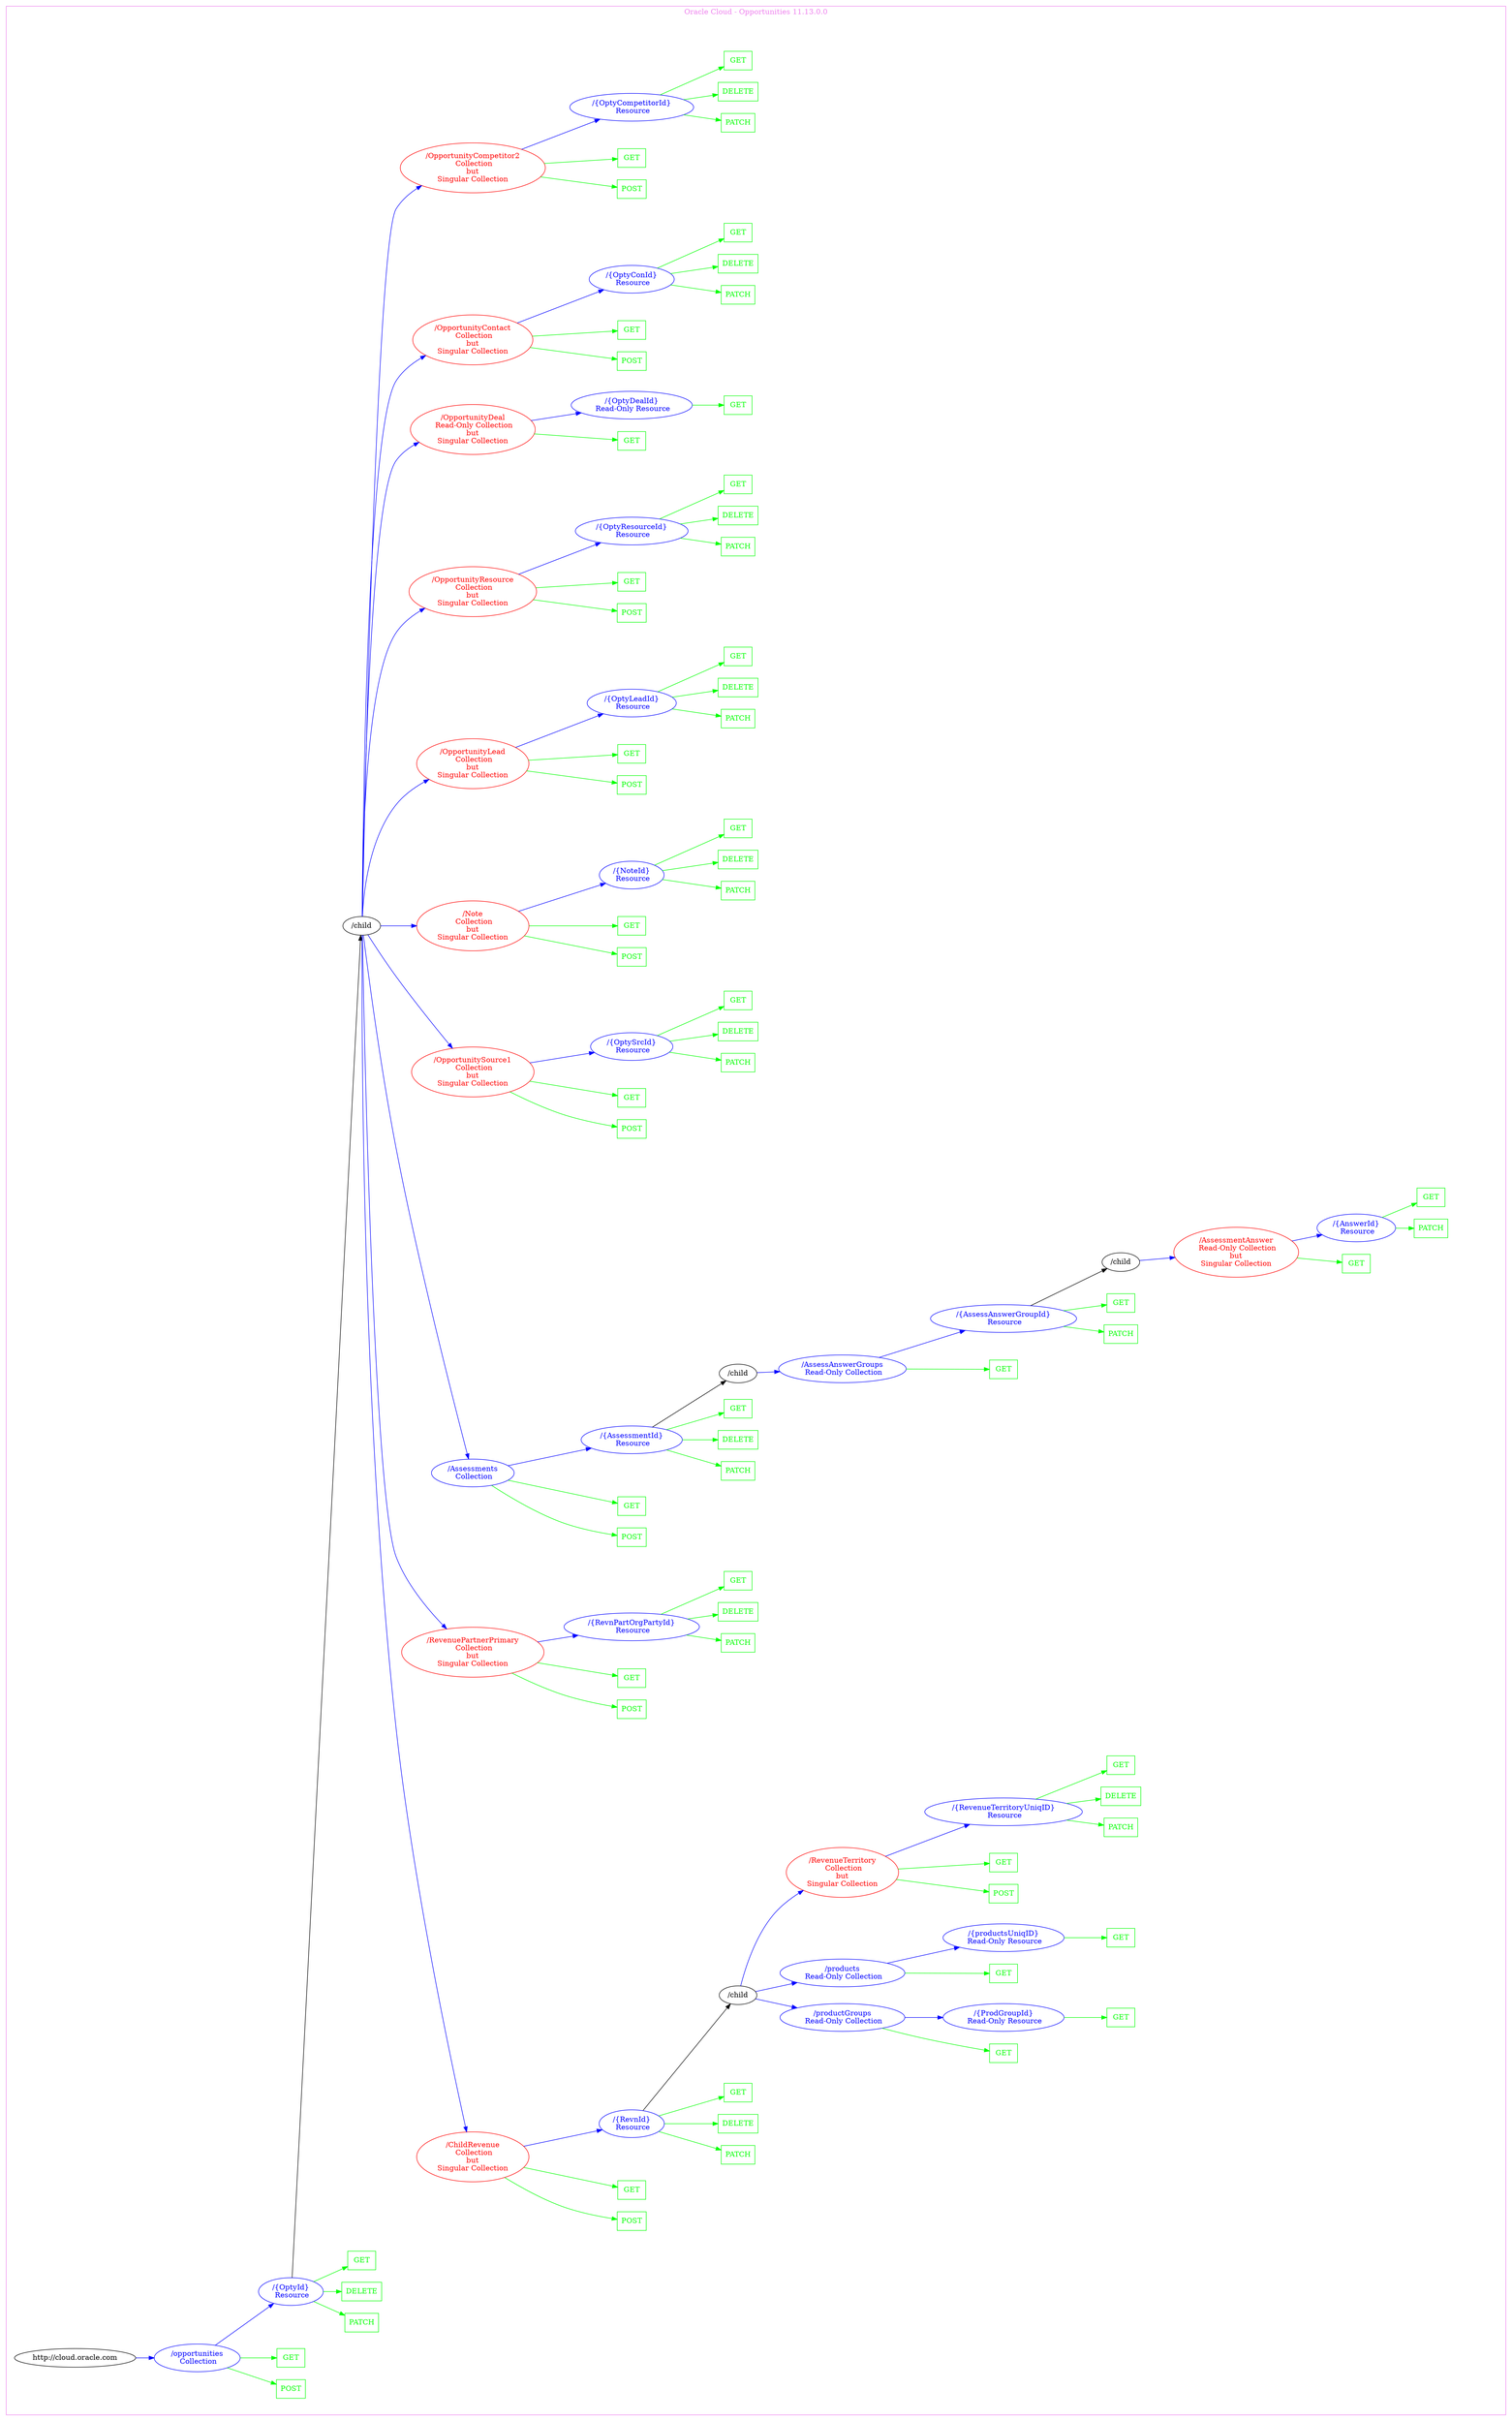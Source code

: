 digraph Cloud_Computing_REST_API {
rankdir="LR";
subgraph cluster_0 {
label="Oracle Cloud - Opportunities 11.13.0.0"
color=violet
fontcolor=violet
subgraph cluster_1 {
label=""
color=white
fontcolor=white
node1 [label="http://cloud.oracle.com", shape="ellipse", color="black", fontcolor="black"]
node1 -> node2 [color="blue", fontcolor="blue"]
subgraph cluster_2 {
label=""
color=white
fontcolor=white
node2 [label="/opportunities\n Collection", shape="ellipse", color="blue", fontcolor="blue"]
node2 -> node3 [color="green", fontcolor="green"]
subgraph cluster_3 {
label=""
color=white
fontcolor=white
node3 [label="POST", shape="box", color="green", fontcolor="green"]
}
node2 -> node4 [color="green", fontcolor="green"]
subgraph cluster_4 {
label=""
color=white
fontcolor=white
node4 [label="GET", shape="box", color="green", fontcolor="green"]
}
node2 -> node5 [color="blue", fontcolor="blue"]
subgraph cluster_5 {
label=""
color=white
fontcolor=white
node5 [label="/{OptyId}\n Resource", shape="ellipse", color="blue", fontcolor="blue"]
node5 -> node6 [color="green", fontcolor="green"]
subgraph cluster_6 {
label=""
color=white
fontcolor=white
node6 [label="PATCH", shape="box", color="green", fontcolor="green"]
}
node5 -> node7 [color="green", fontcolor="green"]
subgraph cluster_7 {
label=""
color=white
fontcolor=white
node7 [label="DELETE", shape="box", color="green", fontcolor="green"]
}
node5 -> node8 [color="green", fontcolor="green"]
subgraph cluster_8 {
label=""
color=white
fontcolor=white
node8 [label="GET", shape="box", color="green", fontcolor="green"]
}
node5 -> node9 [color="black", fontcolor="black"]
subgraph cluster_9 {
label=""
color=white
fontcolor=white
node9 [label="/child", shape="ellipse", color="black", fontcolor="black"]
node9 -> node10 [color="blue", fontcolor="blue"]
subgraph cluster_10 {
label=""
color=white
fontcolor=white
node10 [label="/ChildRevenue\n Collection\nbut\nSingular Collection", shape="ellipse", color="red", fontcolor="red"]
node10 -> node11 [color="green", fontcolor="green"]
subgraph cluster_11 {
label=""
color=white
fontcolor=white
node11 [label="POST", shape="box", color="green", fontcolor="green"]
}
node10 -> node12 [color="green", fontcolor="green"]
subgraph cluster_12 {
label=""
color=white
fontcolor=white
node12 [label="GET", shape="box", color="green", fontcolor="green"]
}
node10 -> node13 [color="blue", fontcolor="blue"]
subgraph cluster_13 {
label=""
color=white
fontcolor=white
node13 [label="/{RevnId}\n Resource", shape="ellipse", color="blue", fontcolor="blue"]
node13 -> node14 [color="green", fontcolor="green"]
subgraph cluster_14 {
label=""
color=white
fontcolor=white
node14 [label="PATCH", shape="box", color="green", fontcolor="green"]
}
node13 -> node15 [color="green", fontcolor="green"]
subgraph cluster_15 {
label=""
color=white
fontcolor=white
node15 [label="DELETE", shape="box", color="green", fontcolor="green"]
}
node13 -> node16 [color="green", fontcolor="green"]
subgraph cluster_16 {
label=""
color=white
fontcolor=white
node16 [label="GET", shape="box", color="green", fontcolor="green"]
}
node13 -> node17 [color="black", fontcolor="black"]
subgraph cluster_17 {
label=""
color=white
fontcolor=white
node17 [label="/child", shape="ellipse", color="black", fontcolor="black"]
node17 -> node18 [color="blue", fontcolor="blue"]
subgraph cluster_18 {
label=""
color=white
fontcolor=white
node18 [label="/productGroups\n Read-Only Collection", shape="ellipse", color="blue", fontcolor="blue"]
node18 -> node19 [color="green", fontcolor="green"]
subgraph cluster_19 {
label=""
color=white
fontcolor=white
node19 [label="GET", shape="box", color="green", fontcolor="green"]
}
node18 -> node20 [color="blue", fontcolor="blue"]
subgraph cluster_20 {
label=""
color=white
fontcolor=white
node20 [label="/{ProdGroupId}\n Read-Only Resource", shape="ellipse", color="blue", fontcolor="blue"]
node20 -> node21 [color="green", fontcolor="green"]
subgraph cluster_21 {
label=""
color=white
fontcolor=white
node21 [label="GET", shape="box", color="green", fontcolor="green"]
}
}
}
node17 -> node22 [color="blue", fontcolor="blue"]
subgraph cluster_22 {
label=""
color=white
fontcolor=white
node22 [label="/products\n Read-Only Collection", shape="ellipse", color="blue", fontcolor="blue"]
node22 -> node23 [color="green", fontcolor="green"]
subgraph cluster_23 {
label=""
color=white
fontcolor=white
node23 [label="GET", shape="box", color="green", fontcolor="green"]
}
node22 -> node24 [color="blue", fontcolor="blue"]
subgraph cluster_24 {
label=""
color=white
fontcolor=white
node24 [label="/{productsUniqID}\n Read-Only Resource", shape="ellipse", color="blue", fontcolor="blue"]
node24 -> node25 [color="green", fontcolor="green"]
subgraph cluster_25 {
label=""
color=white
fontcolor=white
node25 [label="GET", shape="box", color="green", fontcolor="green"]
}
}
}
node17 -> node26 [color="blue", fontcolor="blue"]
subgraph cluster_26 {
label=""
color=white
fontcolor=white
node26 [label="/RevenueTerritory\n Collection\nbut\nSingular Collection", shape="ellipse", color="red", fontcolor="red"]
node26 -> node27 [color="green", fontcolor="green"]
subgraph cluster_27 {
label=""
color=white
fontcolor=white
node27 [label="POST", shape="box", color="green", fontcolor="green"]
}
node26 -> node28 [color="green", fontcolor="green"]
subgraph cluster_28 {
label=""
color=white
fontcolor=white
node28 [label="GET", shape="box", color="green", fontcolor="green"]
}
node26 -> node29 [color="blue", fontcolor="blue"]
subgraph cluster_29 {
label=""
color=white
fontcolor=white
node29 [label="/{RevenueTerritoryUniqID}\n Resource", shape="ellipse", color="blue", fontcolor="blue"]
node29 -> node30 [color="green", fontcolor="green"]
subgraph cluster_30 {
label=""
color=white
fontcolor=white
node30 [label="PATCH", shape="box", color="green", fontcolor="green"]
}
node29 -> node31 [color="green", fontcolor="green"]
subgraph cluster_31 {
label=""
color=white
fontcolor=white
node31 [label="DELETE", shape="box", color="green", fontcolor="green"]
}
node29 -> node32 [color="green", fontcolor="green"]
subgraph cluster_32 {
label=""
color=white
fontcolor=white
node32 [label="GET", shape="box", color="green", fontcolor="green"]
}
}
}
}
}
}
node9 -> node33 [color="blue", fontcolor="blue"]
subgraph cluster_33 {
label=""
color=white
fontcolor=white
node33 [label="/RevenuePartnerPrimary\n Collection\nbut\nSingular Collection", shape="ellipse", color="red", fontcolor="red"]
node33 -> node34 [color="green", fontcolor="green"]
subgraph cluster_34 {
label=""
color=white
fontcolor=white
node34 [label="POST", shape="box", color="green", fontcolor="green"]
}
node33 -> node35 [color="green", fontcolor="green"]
subgraph cluster_35 {
label=""
color=white
fontcolor=white
node35 [label="GET", shape="box", color="green", fontcolor="green"]
}
node33 -> node36 [color="blue", fontcolor="blue"]
subgraph cluster_36 {
label=""
color=white
fontcolor=white
node36 [label="/{RevnPartOrgPartyId}\n Resource", shape="ellipse", color="blue", fontcolor="blue"]
node36 -> node37 [color="green", fontcolor="green"]
subgraph cluster_37 {
label=""
color=white
fontcolor=white
node37 [label="PATCH", shape="box", color="green", fontcolor="green"]
}
node36 -> node38 [color="green", fontcolor="green"]
subgraph cluster_38 {
label=""
color=white
fontcolor=white
node38 [label="DELETE", shape="box", color="green", fontcolor="green"]
}
node36 -> node39 [color="green", fontcolor="green"]
subgraph cluster_39 {
label=""
color=white
fontcolor=white
node39 [label="GET", shape="box", color="green", fontcolor="green"]
}
}
}
node9 -> node40 [color="blue", fontcolor="blue"]
subgraph cluster_40 {
label=""
color=white
fontcolor=white
node40 [label="/Assessments\n Collection", shape="ellipse", color="blue", fontcolor="blue"]
node40 -> node41 [color="green", fontcolor="green"]
subgraph cluster_41 {
label=""
color=white
fontcolor=white
node41 [label="POST", shape="box", color="green", fontcolor="green"]
}
node40 -> node42 [color="green", fontcolor="green"]
subgraph cluster_42 {
label=""
color=white
fontcolor=white
node42 [label="GET", shape="box", color="green", fontcolor="green"]
}
node40 -> node43 [color="blue", fontcolor="blue"]
subgraph cluster_43 {
label=""
color=white
fontcolor=white
node43 [label="/{AssessmentId}\n Resource", shape="ellipse", color="blue", fontcolor="blue"]
node43 -> node44 [color="green", fontcolor="green"]
subgraph cluster_44 {
label=""
color=white
fontcolor=white
node44 [label="PATCH", shape="box", color="green", fontcolor="green"]
}
node43 -> node45 [color="green", fontcolor="green"]
subgraph cluster_45 {
label=""
color=white
fontcolor=white
node45 [label="DELETE", shape="box", color="green", fontcolor="green"]
}
node43 -> node46 [color="green", fontcolor="green"]
subgraph cluster_46 {
label=""
color=white
fontcolor=white
node46 [label="GET", shape="box", color="green", fontcolor="green"]
}
node43 -> node47 [color="black", fontcolor="black"]
subgraph cluster_47 {
label=""
color=white
fontcolor=white
node47 [label="/child", shape="ellipse", color="black", fontcolor="black"]
node47 -> node48 [color="blue", fontcolor="blue"]
subgraph cluster_48 {
label=""
color=white
fontcolor=white
node48 [label="/AssessAnswerGroups\n Read-Only Collection", shape="ellipse", color="blue", fontcolor="blue"]
node48 -> node49 [color="green", fontcolor="green"]
subgraph cluster_49 {
label=""
color=white
fontcolor=white
node49 [label="GET", shape="box", color="green", fontcolor="green"]
}
node48 -> node50 [color="blue", fontcolor="blue"]
subgraph cluster_50 {
label=""
color=white
fontcolor=white
node50 [label="/{AssessAnswerGroupId}\n Resource", shape="ellipse", color="blue", fontcolor="blue"]
node50 -> node51 [color="green", fontcolor="green"]
subgraph cluster_51 {
label=""
color=white
fontcolor=white
node51 [label="PATCH", shape="box", color="green", fontcolor="green"]
}
node50 -> node52 [color="green", fontcolor="green"]
subgraph cluster_52 {
label=""
color=white
fontcolor=white
node52 [label="GET", shape="box", color="green", fontcolor="green"]
}
node50 -> node53 [color="black", fontcolor="black"]
subgraph cluster_53 {
label=""
color=white
fontcolor=white
node53 [label="/child", shape="ellipse", color="black", fontcolor="black"]
node53 -> node54 [color="blue", fontcolor="blue"]
subgraph cluster_54 {
label=""
color=white
fontcolor=white
node54 [label="/AssessmentAnswer\n Read-Only Collection\nbut\nSingular Collection", shape="ellipse", color="red", fontcolor="red"]
node54 -> node55 [color="green", fontcolor="green"]
subgraph cluster_55 {
label=""
color=white
fontcolor=white
node55 [label="GET", shape="box", color="green", fontcolor="green"]
}
node54 -> node56 [color="blue", fontcolor="blue"]
subgraph cluster_56 {
label=""
color=white
fontcolor=white
node56 [label="/{AnswerId}\n Resource", shape="ellipse", color="blue", fontcolor="blue"]
node56 -> node57 [color="green", fontcolor="green"]
subgraph cluster_57 {
label=""
color=white
fontcolor=white
node57 [label="PATCH", shape="box", color="green", fontcolor="green"]
}
node56 -> node58 [color="green", fontcolor="green"]
subgraph cluster_58 {
label=""
color=white
fontcolor=white
node58 [label="GET", shape="box", color="green", fontcolor="green"]
}
}
}
}
}
}
}
}
}
node9 -> node59 [color="blue", fontcolor="blue"]
subgraph cluster_59 {
label=""
color=white
fontcolor=white
node59 [label="/OpportunitySource1\n Collection\nbut\nSingular Collection", shape="ellipse", color="red", fontcolor="red"]
node59 -> node60 [color="green", fontcolor="green"]
subgraph cluster_60 {
label=""
color=white
fontcolor=white
node60 [label="POST", shape="box", color="green", fontcolor="green"]
}
node59 -> node61 [color="green", fontcolor="green"]
subgraph cluster_61 {
label=""
color=white
fontcolor=white
node61 [label="GET", shape="box", color="green", fontcolor="green"]
}
node59 -> node62 [color="blue", fontcolor="blue"]
subgraph cluster_62 {
label=""
color=white
fontcolor=white
node62 [label="/{OptySrcId}\n Resource", shape="ellipse", color="blue", fontcolor="blue"]
node62 -> node63 [color="green", fontcolor="green"]
subgraph cluster_63 {
label=""
color=white
fontcolor=white
node63 [label="PATCH", shape="box", color="green", fontcolor="green"]
}
node62 -> node64 [color="green", fontcolor="green"]
subgraph cluster_64 {
label=""
color=white
fontcolor=white
node64 [label="DELETE", shape="box", color="green", fontcolor="green"]
}
node62 -> node65 [color="green", fontcolor="green"]
subgraph cluster_65 {
label=""
color=white
fontcolor=white
node65 [label="GET", shape="box", color="green", fontcolor="green"]
}
}
}
node9 -> node66 [color="blue", fontcolor="blue"]
subgraph cluster_66 {
label=""
color=white
fontcolor=white
node66 [label="/Note\n Collection\nbut\nSingular Collection", shape="ellipse", color="red", fontcolor="red"]
node66 -> node67 [color="green", fontcolor="green"]
subgraph cluster_67 {
label=""
color=white
fontcolor=white
node67 [label="POST", shape="box", color="green", fontcolor="green"]
}
node66 -> node68 [color="green", fontcolor="green"]
subgraph cluster_68 {
label=""
color=white
fontcolor=white
node68 [label="GET", shape="box", color="green", fontcolor="green"]
}
node66 -> node69 [color="blue", fontcolor="blue"]
subgraph cluster_69 {
label=""
color=white
fontcolor=white
node69 [label="/{NoteId}\n Resource", shape="ellipse", color="blue", fontcolor="blue"]
node69 -> node70 [color="green", fontcolor="green"]
subgraph cluster_70 {
label=""
color=white
fontcolor=white
node70 [label="PATCH", shape="box", color="green", fontcolor="green"]
}
node69 -> node71 [color="green", fontcolor="green"]
subgraph cluster_71 {
label=""
color=white
fontcolor=white
node71 [label="DELETE", shape="box", color="green", fontcolor="green"]
}
node69 -> node72 [color="green", fontcolor="green"]
subgraph cluster_72 {
label=""
color=white
fontcolor=white
node72 [label="GET", shape="box", color="green", fontcolor="green"]
}
}
}
node9 -> node73 [color="blue", fontcolor="blue"]
subgraph cluster_73 {
label=""
color=white
fontcolor=white
node73 [label="/OpportunityLead\n Collection\nbut\nSingular Collection", shape="ellipse", color="red", fontcolor="red"]
node73 -> node74 [color="green", fontcolor="green"]
subgraph cluster_74 {
label=""
color=white
fontcolor=white
node74 [label="POST", shape="box", color="green", fontcolor="green"]
}
node73 -> node75 [color="green", fontcolor="green"]
subgraph cluster_75 {
label=""
color=white
fontcolor=white
node75 [label="GET", shape="box", color="green", fontcolor="green"]
}
node73 -> node76 [color="blue", fontcolor="blue"]
subgraph cluster_76 {
label=""
color=white
fontcolor=white
node76 [label="/{OptyLeadId}\n Resource", shape="ellipse", color="blue", fontcolor="blue"]
node76 -> node77 [color="green", fontcolor="green"]
subgraph cluster_77 {
label=""
color=white
fontcolor=white
node77 [label="PATCH", shape="box", color="green", fontcolor="green"]
}
node76 -> node78 [color="green", fontcolor="green"]
subgraph cluster_78 {
label=""
color=white
fontcolor=white
node78 [label="DELETE", shape="box", color="green", fontcolor="green"]
}
node76 -> node79 [color="green", fontcolor="green"]
subgraph cluster_79 {
label=""
color=white
fontcolor=white
node79 [label="GET", shape="box", color="green", fontcolor="green"]
}
}
}
node9 -> node80 [color="blue", fontcolor="blue"]
subgraph cluster_80 {
label=""
color=white
fontcolor=white
node80 [label="/OpportunityResource\n Collection\nbut\nSingular Collection", shape="ellipse", color="red", fontcolor="red"]
node80 -> node81 [color="green", fontcolor="green"]
subgraph cluster_81 {
label=""
color=white
fontcolor=white
node81 [label="POST", shape="box", color="green", fontcolor="green"]
}
node80 -> node82 [color="green", fontcolor="green"]
subgraph cluster_82 {
label=""
color=white
fontcolor=white
node82 [label="GET", shape="box", color="green", fontcolor="green"]
}
node80 -> node83 [color="blue", fontcolor="blue"]
subgraph cluster_83 {
label=""
color=white
fontcolor=white
node83 [label="/{OptyResourceId}\n Resource", shape="ellipse", color="blue", fontcolor="blue"]
node83 -> node84 [color="green", fontcolor="green"]
subgraph cluster_84 {
label=""
color=white
fontcolor=white
node84 [label="PATCH", shape="box", color="green", fontcolor="green"]
}
node83 -> node85 [color="green", fontcolor="green"]
subgraph cluster_85 {
label=""
color=white
fontcolor=white
node85 [label="DELETE", shape="box", color="green", fontcolor="green"]
}
node83 -> node86 [color="green", fontcolor="green"]
subgraph cluster_86 {
label=""
color=white
fontcolor=white
node86 [label="GET", shape="box", color="green", fontcolor="green"]
}
}
}
node9 -> node87 [color="blue", fontcolor="blue"]
subgraph cluster_87 {
label=""
color=white
fontcolor=white
node87 [label="/OpportunityDeal\n Read-Only Collection\nbut\nSingular Collection", shape="ellipse", color="red", fontcolor="red"]
node87 -> node88 [color="green", fontcolor="green"]
subgraph cluster_88 {
label=""
color=white
fontcolor=white
node88 [label="GET", shape="box", color="green", fontcolor="green"]
}
node87 -> node89 [color="blue", fontcolor="blue"]
subgraph cluster_89 {
label=""
color=white
fontcolor=white
node89 [label="/{OptyDealId}\n Read-Only Resource", shape="ellipse", color="blue", fontcolor="blue"]
node89 -> node90 [color="green", fontcolor="green"]
subgraph cluster_90 {
label=""
color=white
fontcolor=white
node90 [label="GET", shape="box", color="green", fontcolor="green"]
}
}
}
node9 -> node91 [color="blue", fontcolor="blue"]
subgraph cluster_91 {
label=""
color=white
fontcolor=white
node91 [label="/OpportunityContact\n Collection\nbut\nSingular Collection", shape="ellipse", color="red", fontcolor="red"]
node91 -> node92 [color="green", fontcolor="green"]
subgraph cluster_92 {
label=""
color=white
fontcolor=white
node92 [label="POST", shape="box", color="green", fontcolor="green"]
}
node91 -> node93 [color="green", fontcolor="green"]
subgraph cluster_93 {
label=""
color=white
fontcolor=white
node93 [label="GET", shape="box", color="green", fontcolor="green"]
}
node91 -> node94 [color="blue", fontcolor="blue"]
subgraph cluster_94 {
label=""
color=white
fontcolor=white
node94 [label="/{OptyConId}\n Resource", shape="ellipse", color="blue", fontcolor="blue"]
node94 -> node95 [color="green", fontcolor="green"]
subgraph cluster_95 {
label=""
color=white
fontcolor=white
node95 [label="PATCH", shape="box", color="green", fontcolor="green"]
}
node94 -> node96 [color="green", fontcolor="green"]
subgraph cluster_96 {
label=""
color=white
fontcolor=white
node96 [label="DELETE", shape="box", color="green", fontcolor="green"]
}
node94 -> node97 [color="green", fontcolor="green"]
subgraph cluster_97 {
label=""
color=white
fontcolor=white
node97 [label="GET", shape="box", color="green", fontcolor="green"]
}
}
}
node9 -> node98 [color="blue", fontcolor="blue"]
subgraph cluster_98 {
label=""
color=white
fontcolor=white
node98 [label="/OpportunityCompetitor2\n Collection\nbut\nSingular Collection", shape="ellipse", color="red", fontcolor="red"]
node98 -> node99 [color="green", fontcolor="green"]
subgraph cluster_99 {
label=""
color=white
fontcolor=white
node99 [label="POST", shape="box", color="green", fontcolor="green"]
}
node98 -> node100 [color="green", fontcolor="green"]
subgraph cluster_100 {
label=""
color=white
fontcolor=white
node100 [label="GET", shape="box", color="green", fontcolor="green"]
}
node98 -> node101 [color="blue", fontcolor="blue"]
subgraph cluster_101 {
label=""
color=white
fontcolor=white
node101 [label="/{OptyCompetitorId}\n Resource", shape="ellipse", color="blue", fontcolor="blue"]
node101 -> node102 [color="green", fontcolor="green"]
subgraph cluster_102 {
label=""
color=white
fontcolor=white
node102 [label="PATCH", shape="box", color="green", fontcolor="green"]
}
node101 -> node103 [color="green", fontcolor="green"]
subgraph cluster_103 {
label=""
color=white
fontcolor=white
node103 [label="DELETE", shape="box", color="green", fontcolor="green"]
}
node101 -> node104 [color="green", fontcolor="green"]
subgraph cluster_104 {
label=""
color=white
fontcolor=white
node104 [label="GET", shape="box", color="green", fontcolor="green"]
}
}
}
}
}
}
}
}
}
